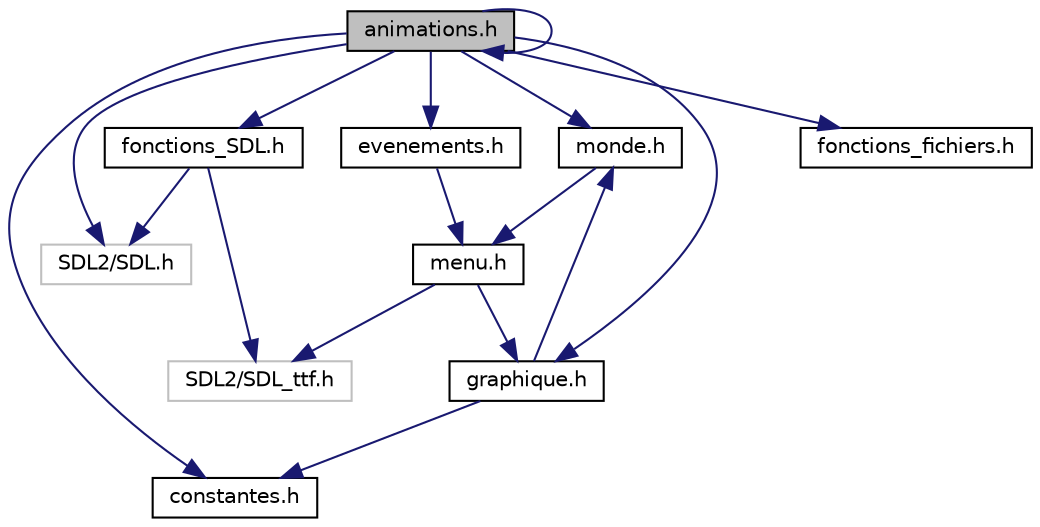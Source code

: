 digraph "animations.h"
{
 // LATEX_PDF_SIZE
  edge [fontname="Helvetica",fontsize="10",labelfontname="Helvetica",labelfontsize="10"];
  node [fontname="Helvetica",fontsize="10",shape=record];
  Node1 [label="animations.h",height=0.2,width=0.4,color="black", fillcolor="grey75", style="filled", fontcolor="black",tooltip="Module de gestion des animations (en-tête)."];
  Node1 -> Node2 [color="midnightblue",fontsize="10",style="solid",fontname="Helvetica"];
  Node2 [label="SDL2/SDL.h",height=0.2,width=0.4,color="grey75", fillcolor="white", style="filled",tooltip=" "];
  Node1 -> Node3 [color="midnightblue",fontsize="10",style="solid",fontname="Helvetica"];
  Node3 [label="fonctions_SDL.h",height=0.2,width=0.4,color="black", fillcolor="white", style="filled",URL="$fonctions___s_d_l_8h.html",tooltip="Module de gestion des fonctions SDL (en-tête)."];
  Node3 -> Node2 [color="midnightblue",fontsize="10",style="solid",fontname="Helvetica"];
  Node3 -> Node4 [color="midnightblue",fontsize="10",style="solid",fontname="Helvetica"];
  Node4 [label="SDL2/SDL_ttf.h",height=0.2,width=0.4,color="grey75", fillcolor="white", style="filled",tooltip=" "];
  Node1 -> Node5 [color="midnightblue",fontsize="10",style="solid",fontname="Helvetica"];
  Node5 [label="fonctions_fichiers.h",height=0.2,width=0.4,color="black", fillcolor="white", style="filled",URL="$fonctions__fichiers_8h.html",tooltip="Module de gestion des fonctions fichiers (en-tête)."];
  Node1 -> Node6 [color="midnightblue",fontsize="10",style="solid",fontname="Helvetica"];
  Node6 [label="constantes.h",height=0.2,width=0.4,color="black", fillcolor="white", style="filled",URL="$constantes_8h.html",tooltip="En-tête pour les constantes."];
  Node1 -> Node7 [color="midnightblue",fontsize="10",style="solid",fontname="Helvetica"];
  Node7 [label="monde.h",height=0.2,width=0.4,color="black", fillcolor="white", style="filled",URL="$monde_8h.html",tooltip="Module de gestion des données du monde (en-tête)."];
  Node7 -> Node8 [color="midnightblue",fontsize="10",style="solid",fontname="Helvetica"];
  Node8 [label="menu.h",height=0.2,width=0.4,color="black", fillcolor="white", style="filled",URL="$menu_8h.html",tooltip="Module de gestion du menu du jeu."];
  Node8 -> Node4 [color="midnightblue",fontsize="10",style="solid",fontname="Helvetica"];
  Node8 -> Node9 [color="midnightblue",fontsize="10",style="solid",fontname="Helvetica"];
  Node9 [label="graphique.h",height=0.2,width=0.4,color="black", fillcolor="white", style="filled",URL="$graphique_8h.html",tooltip="Module de gestion de l'affichage graphique (en-tête)."];
  Node9 -> Node6 [color="midnightblue",fontsize="10",style="solid",fontname="Helvetica"];
  Node9 -> Node7 [color="midnightblue",fontsize="10",style="solid",fontname="Helvetica"];
  Node1 -> Node9 [color="midnightblue",fontsize="10",style="solid",fontname="Helvetica"];
  Node1 -> Node1 [color="midnightblue",fontsize="10",style="solid",fontname="Helvetica"];
  Node1 -> Node10 [color="midnightblue",fontsize="10",style="solid",fontname="Helvetica"];
  Node10 [label="evenements.h",height=0.2,width=0.4,color="black", fillcolor="white", style="filled",URL="$evenements_8h.html",tooltip="Module de gestion des evenements (en-tête)."];
  Node10 -> Node8 [color="midnightblue",fontsize="10",style="solid",fontname="Helvetica"];
}
